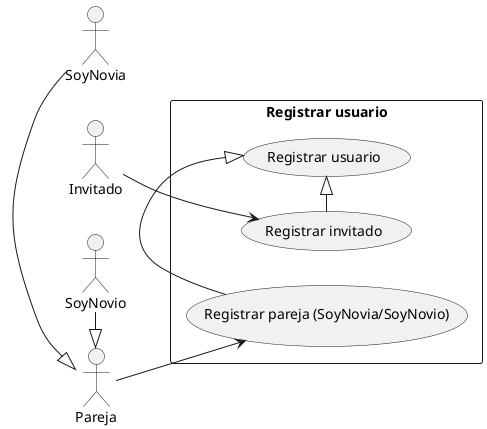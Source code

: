 @startuml registrar_usuarios
left to right direction

' Actores
actor Pareja
actor SoyNovia
actor SoyNovio
actor Invitado


' Generalización de actores
SoyNovia -|> Pareja
SoyNovio -|> Pareja

rectangle "Registrar usuario" {
  usecase UC10 as "Registrar usuario"
  usecase UC10a as "Registrar pareja (SoyNovia/SoyNovio)"
  usecase UC10b as "Registrar invitado"
  
}

' Herencia de casos de uso
UC10a -|> UC10
UC10b -|> UC10

' Relaciones de Pareja
Pareja --> UC10a

' Relaciones de Invitado
Invitado --> UC10b

@enduml
